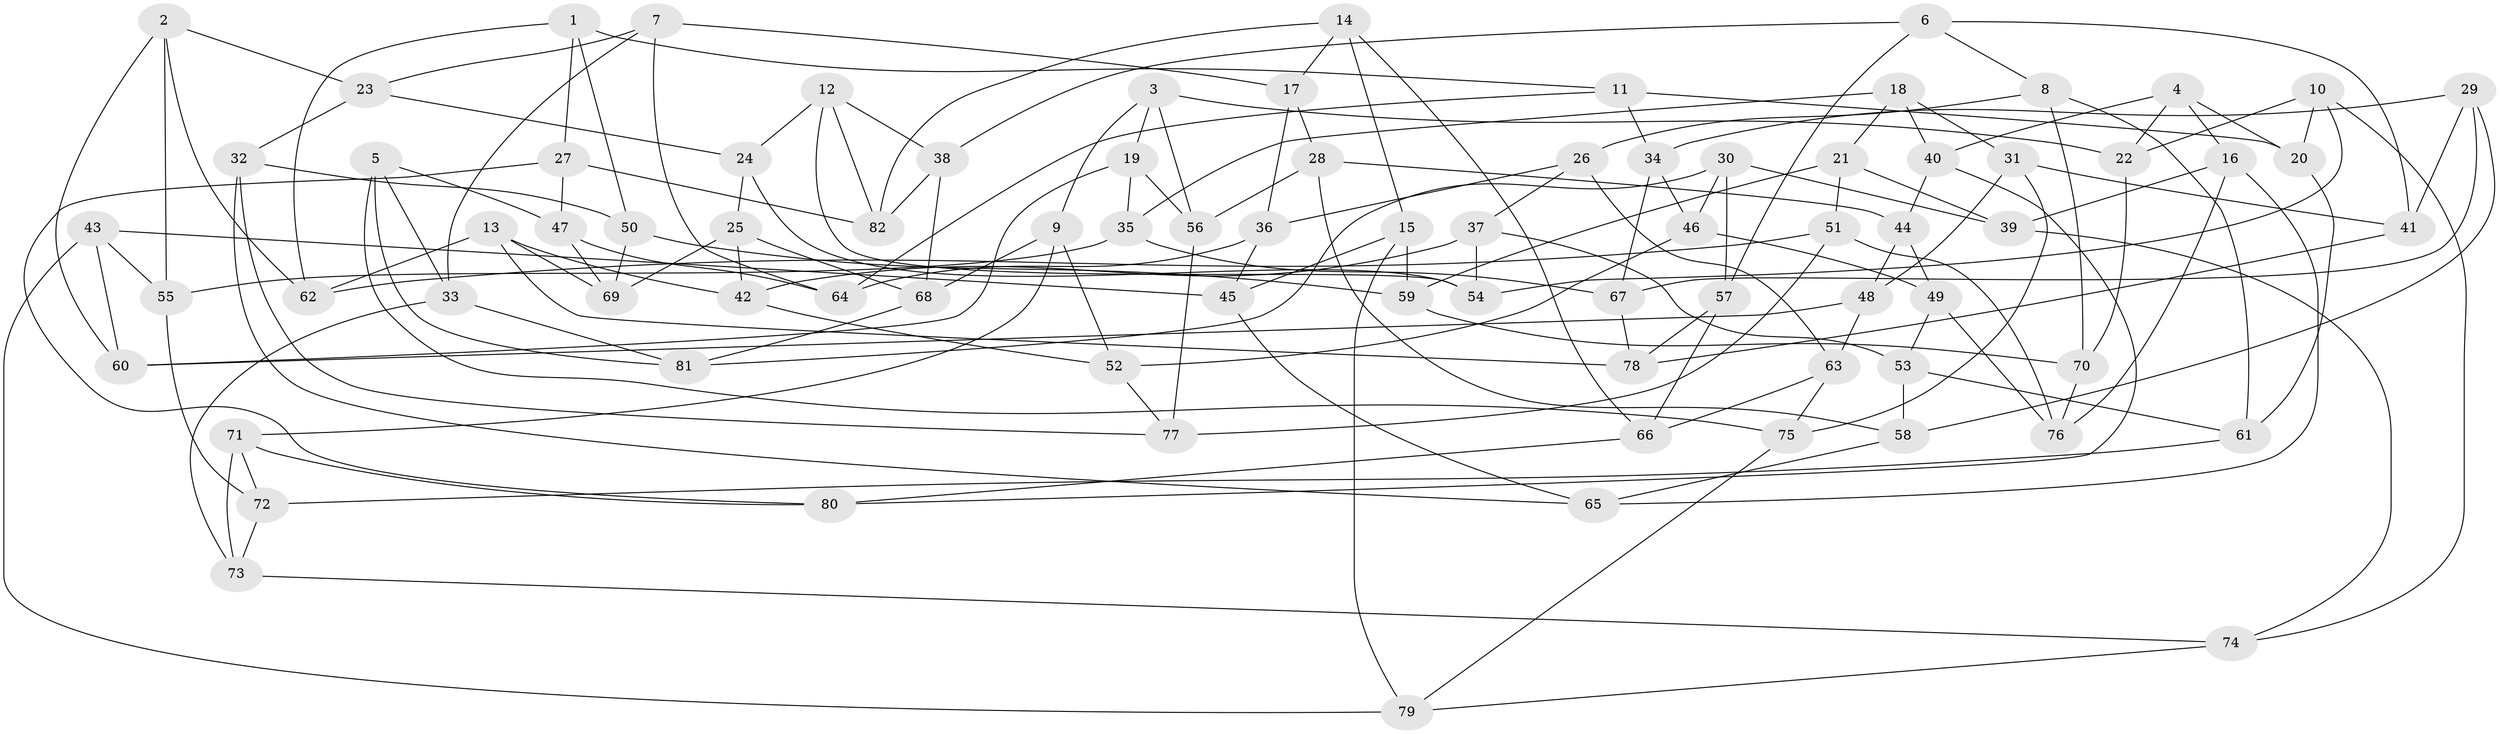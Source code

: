 // coarse degree distribution, {3: 0.14634146341463414, 4: 0.43902439024390244, 6: 0.07317073170731707, 5: 0.1951219512195122, 7: 0.04878048780487805, 9: 0.024390243902439025, 8: 0.04878048780487805, 11: 0.024390243902439025}
// Generated by graph-tools (version 1.1) at 2025/01/03/04/25 22:01:04]
// undirected, 82 vertices, 164 edges
graph export_dot {
graph [start="1"]
  node [color=gray90,style=filled];
  1;
  2;
  3;
  4;
  5;
  6;
  7;
  8;
  9;
  10;
  11;
  12;
  13;
  14;
  15;
  16;
  17;
  18;
  19;
  20;
  21;
  22;
  23;
  24;
  25;
  26;
  27;
  28;
  29;
  30;
  31;
  32;
  33;
  34;
  35;
  36;
  37;
  38;
  39;
  40;
  41;
  42;
  43;
  44;
  45;
  46;
  47;
  48;
  49;
  50;
  51;
  52;
  53;
  54;
  55;
  56;
  57;
  58;
  59;
  60;
  61;
  62;
  63;
  64;
  65;
  66;
  67;
  68;
  69;
  70;
  71;
  72;
  73;
  74;
  75;
  76;
  77;
  78;
  79;
  80;
  81;
  82;
  1 -- 62;
  1 -- 11;
  1 -- 27;
  1 -- 50;
  2 -- 55;
  2 -- 23;
  2 -- 60;
  2 -- 62;
  3 -- 22;
  3 -- 56;
  3 -- 9;
  3 -- 19;
  4 -- 16;
  4 -- 20;
  4 -- 40;
  4 -- 22;
  5 -- 75;
  5 -- 47;
  5 -- 81;
  5 -- 33;
  6 -- 57;
  6 -- 8;
  6 -- 38;
  6 -- 41;
  7 -- 64;
  7 -- 23;
  7 -- 17;
  7 -- 33;
  8 -- 26;
  8 -- 70;
  8 -- 61;
  9 -- 68;
  9 -- 52;
  9 -- 71;
  10 -- 22;
  10 -- 74;
  10 -- 54;
  10 -- 20;
  11 -- 64;
  11 -- 20;
  11 -- 34;
  12 -- 54;
  12 -- 82;
  12 -- 24;
  12 -- 38;
  13 -- 78;
  13 -- 62;
  13 -- 42;
  13 -- 69;
  14 -- 66;
  14 -- 82;
  14 -- 15;
  14 -- 17;
  15 -- 59;
  15 -- 79;
  15 -- 45;
  16 -- 39;
  16 -- 76;
  16 -- 65;
  17 -- 28;
  17 -- 36;
  18 -- 40;
  18 -- 35;
  18 -- 31;
  18 -- 21;
  19 -- 35;
  19 -- 56;
  19 -- 60;
  20 -- 61;
  21 -- 59;
  21 -- 39;
  21 -- 51;
  22 -- 70;
  23 -- 32;
  23 -- 24;
  24 -- 54;
  24 -- 25;
  25 -- 69;
  25 -- 68;
  25 -- 42;
  26 -- 37;
  26 -- 63;
  26 -- 36;
  27 -- 82;
  27 -- 80;
  27 -- 47;
  28 -- 56;
  28 -- 58;
  28 -- 44;
  29 -- 34;
  29 -- 41;
  29 -- 58;
  29 -- 67;
  30 -- 57;
  30 -- 39;
  30 -- 81;
  30 -- 46;
  31 -- 41;
  31 -- 48;
  31 -- 75;
  32 -- 77;
  32 -- 65;
  32 -- 50;
  33 -- 73;
  33 -- 81;
  34 -- 46;
  34 -- 67;
  35 -- 67;
  35 -- 55;
  36 -- 45;
  36 -- 64;
  37 -- 53;
  37 -- 54;
  37 -- 42;
  38 -- 68;
  38 -- 82;
  39 -- 74;
  40 -- 44;
  40 -- 80;
  41 -- 78;
  42 -- 52;
  43 -- 55;
  43 -- 60;
  43 -- 45;
  43 -- 79;
  44 -- 48;
  44 -- 49;
  45 -- 65;
  46 -- 49;
  46 -- 52;
  47 -- 69;
  47 -- 64;
  48 -- 60;
  48 -- 63;
  49 -- 76;
  49 -- 53;
  50 -- 69;
  50 -- 59;
  51 -- 76;
  51 -- 77;
  51 -- 62;
  52 -- 77;
  53 -- 58;
  53 -- 61;
  55 -- 72;
  56 -- 77;
  57 -- 78;
  57 -- 66;
  58 -- 65;
  59 -- 70;
  61 -- 72;
  63 -- 66;
  63 -- 75;
  66 -- 80;
  67 -- 78;
  68 -- 81;
  70 -- 76;
  71 -- 80;
  71 -- 73;
  71 -- 72;
  72 -- 73;
  73 -- 74;
  74 -- 79;
  75 -- 79;
}
